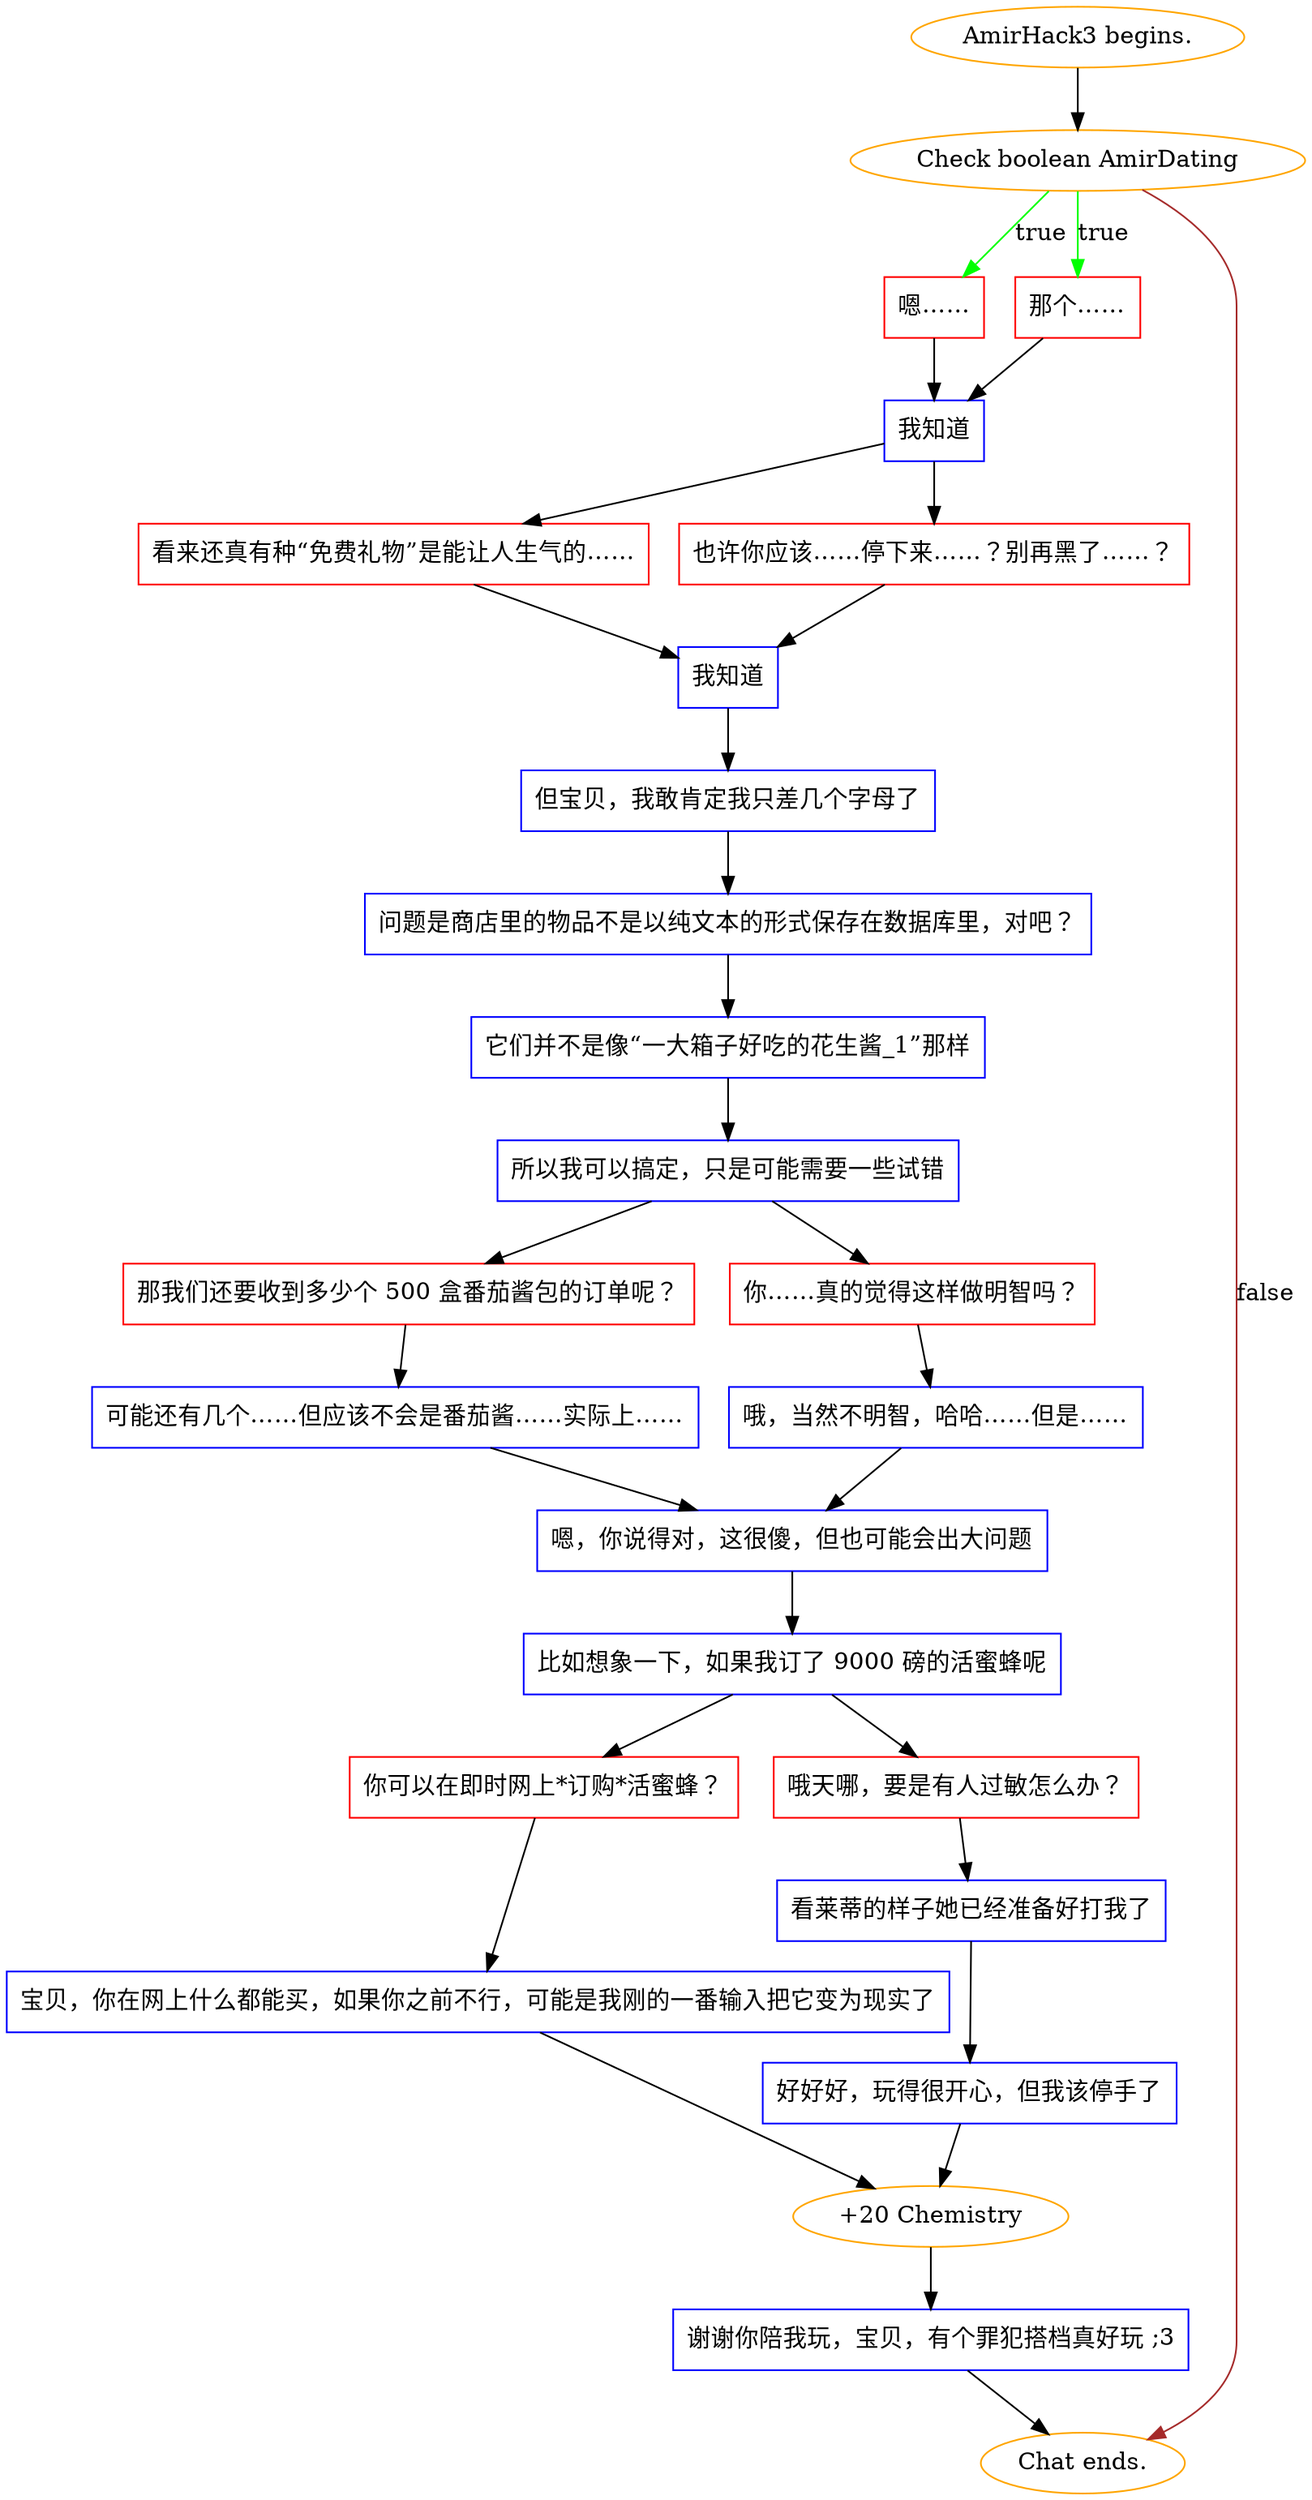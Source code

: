digraph {
	"AmirHack3 begins." [color=orange];
		"AmirHack3 begins." -> j3626745351;
	j3626745351 [label="Check boolean AmirDating",color=orange];
		j3626745351 -> j858646749 [label=true,color=green];
		j3626745351 -> j1123954202 [label=true,color=green];
		j3626745351 -> "Chat ends." [label=false,color=brown];
	j858646749 [label="嗯……",shape=box,color=red];
		j858646749 -> j1012266715;
	j1123954202 [label="那个……",shape=box,color=red];
		j1123954202 -> j1012266715;
	"Chat ends." [color=orange];
	j1012266715 [label="我知道",shape=box,color=blue];
		j1012266715 -> j2482185044;
		j1012266715 -> j4011826542;
	j2482185044 [label="看来还真有种“免费礼物”是能让人生气的……",shape=box,color=red];
		j2482185044 -> j386605225;
	j4011826542 [label="也许你应该……停下来……？别再黑了……？",shape=box,color=red];
		j4011826542 -> j386605225;
	j386605225 [label="我知道",shape=box,color=blue];
		j386605225 -> j2876629369;
	j2876629369 [label="但宝贝，我敢肯定我只差几个字母了",shape=box,color=blue];
		j2876629369 -> j600619056;
	j600619056 [label="问题是商店里的物品不是以纯文本的形式保存在数据库里，对吧？",shape=box,color=blue];
		j600619056 -> j2767358708;
	j2767358708 [label="它们并不是像“一大箱子好吃的花生酱_1”那样",shape=box,color=blue];
		j2767358708 -> j4146100767;
	j4146100767 [label="所以我可以搞定，只是可能需要一些试错",shape=box,color=blue];
		j4146100767 -> j4256128074;
		j4146100767 -> j825054235;
	j4256128074 [label="那我们还要收到多少个 500 盒番茄酱包的订单呢？",shape=box,color=red];
		j4256128074 -> j648097419;
	j825054235 [label="你……真的觉得这样做明智吗？",shape=box,color=red];
		j825054235 -> j3446138030;
	j648097419 [label="可能还有几个……但应该不会是番茄酱……实际上……",shape=box,color=blue];
		j648097419 -> j3124786157;
	j3446138030 [label="哦，当然不明智，哈哈……但是……",shape=box,color=blue];
		j3446138030 -> j3124786157;
	j3124786157 [label="嗯，你说得对，这很傻，但也可能会出大问题",shape=box,color=blue];
		j3124786157 -> j272637320;
	j272637320 [label="比如想象一下，如果我订了 9000 磅的活蜜蜂呢",shape=box,color=blue];
		j272637320 -> j1099653989;
		j272637320 -> j1823725788;
	j1099653989 [label="你可以在即时网上*订购*活蜜蜂？",shape=box,color=red];
		j1099653989 -> j1559743580;
	j1823725788 [label="哦天哪，要是有人过敏怎么办？",shape=box,color=red];
		j1823725788 -> j267148382;
	j1559743580 [label="宝贝，你在网上什么都能买，如果你之前不行，可能是我刚的一番输入把它变为现实了",shape=box,color=blue];
		j1559743580 -> j2670630715;
	j267148382 [label="看莱蒂的样子她已经准备好打我了",shape=box,color=blue];
		j267148382 -> j1773137785;
	j2670630715 [label="+20 Chemistry",color=orange];
		j2670630715 -> j232624680;
	j1773137785 [label="好好好，玩得很开心，但我该停手了",shape=box,color=blue];
		j1773137785 -> j2670630715;
	j232624680 [label="谢谢你陪我玩，宝贝，有个罪犯搭档真好玩 ;3",shape=box,color=blue];
		j232624680 -> "Chat ends.";
}